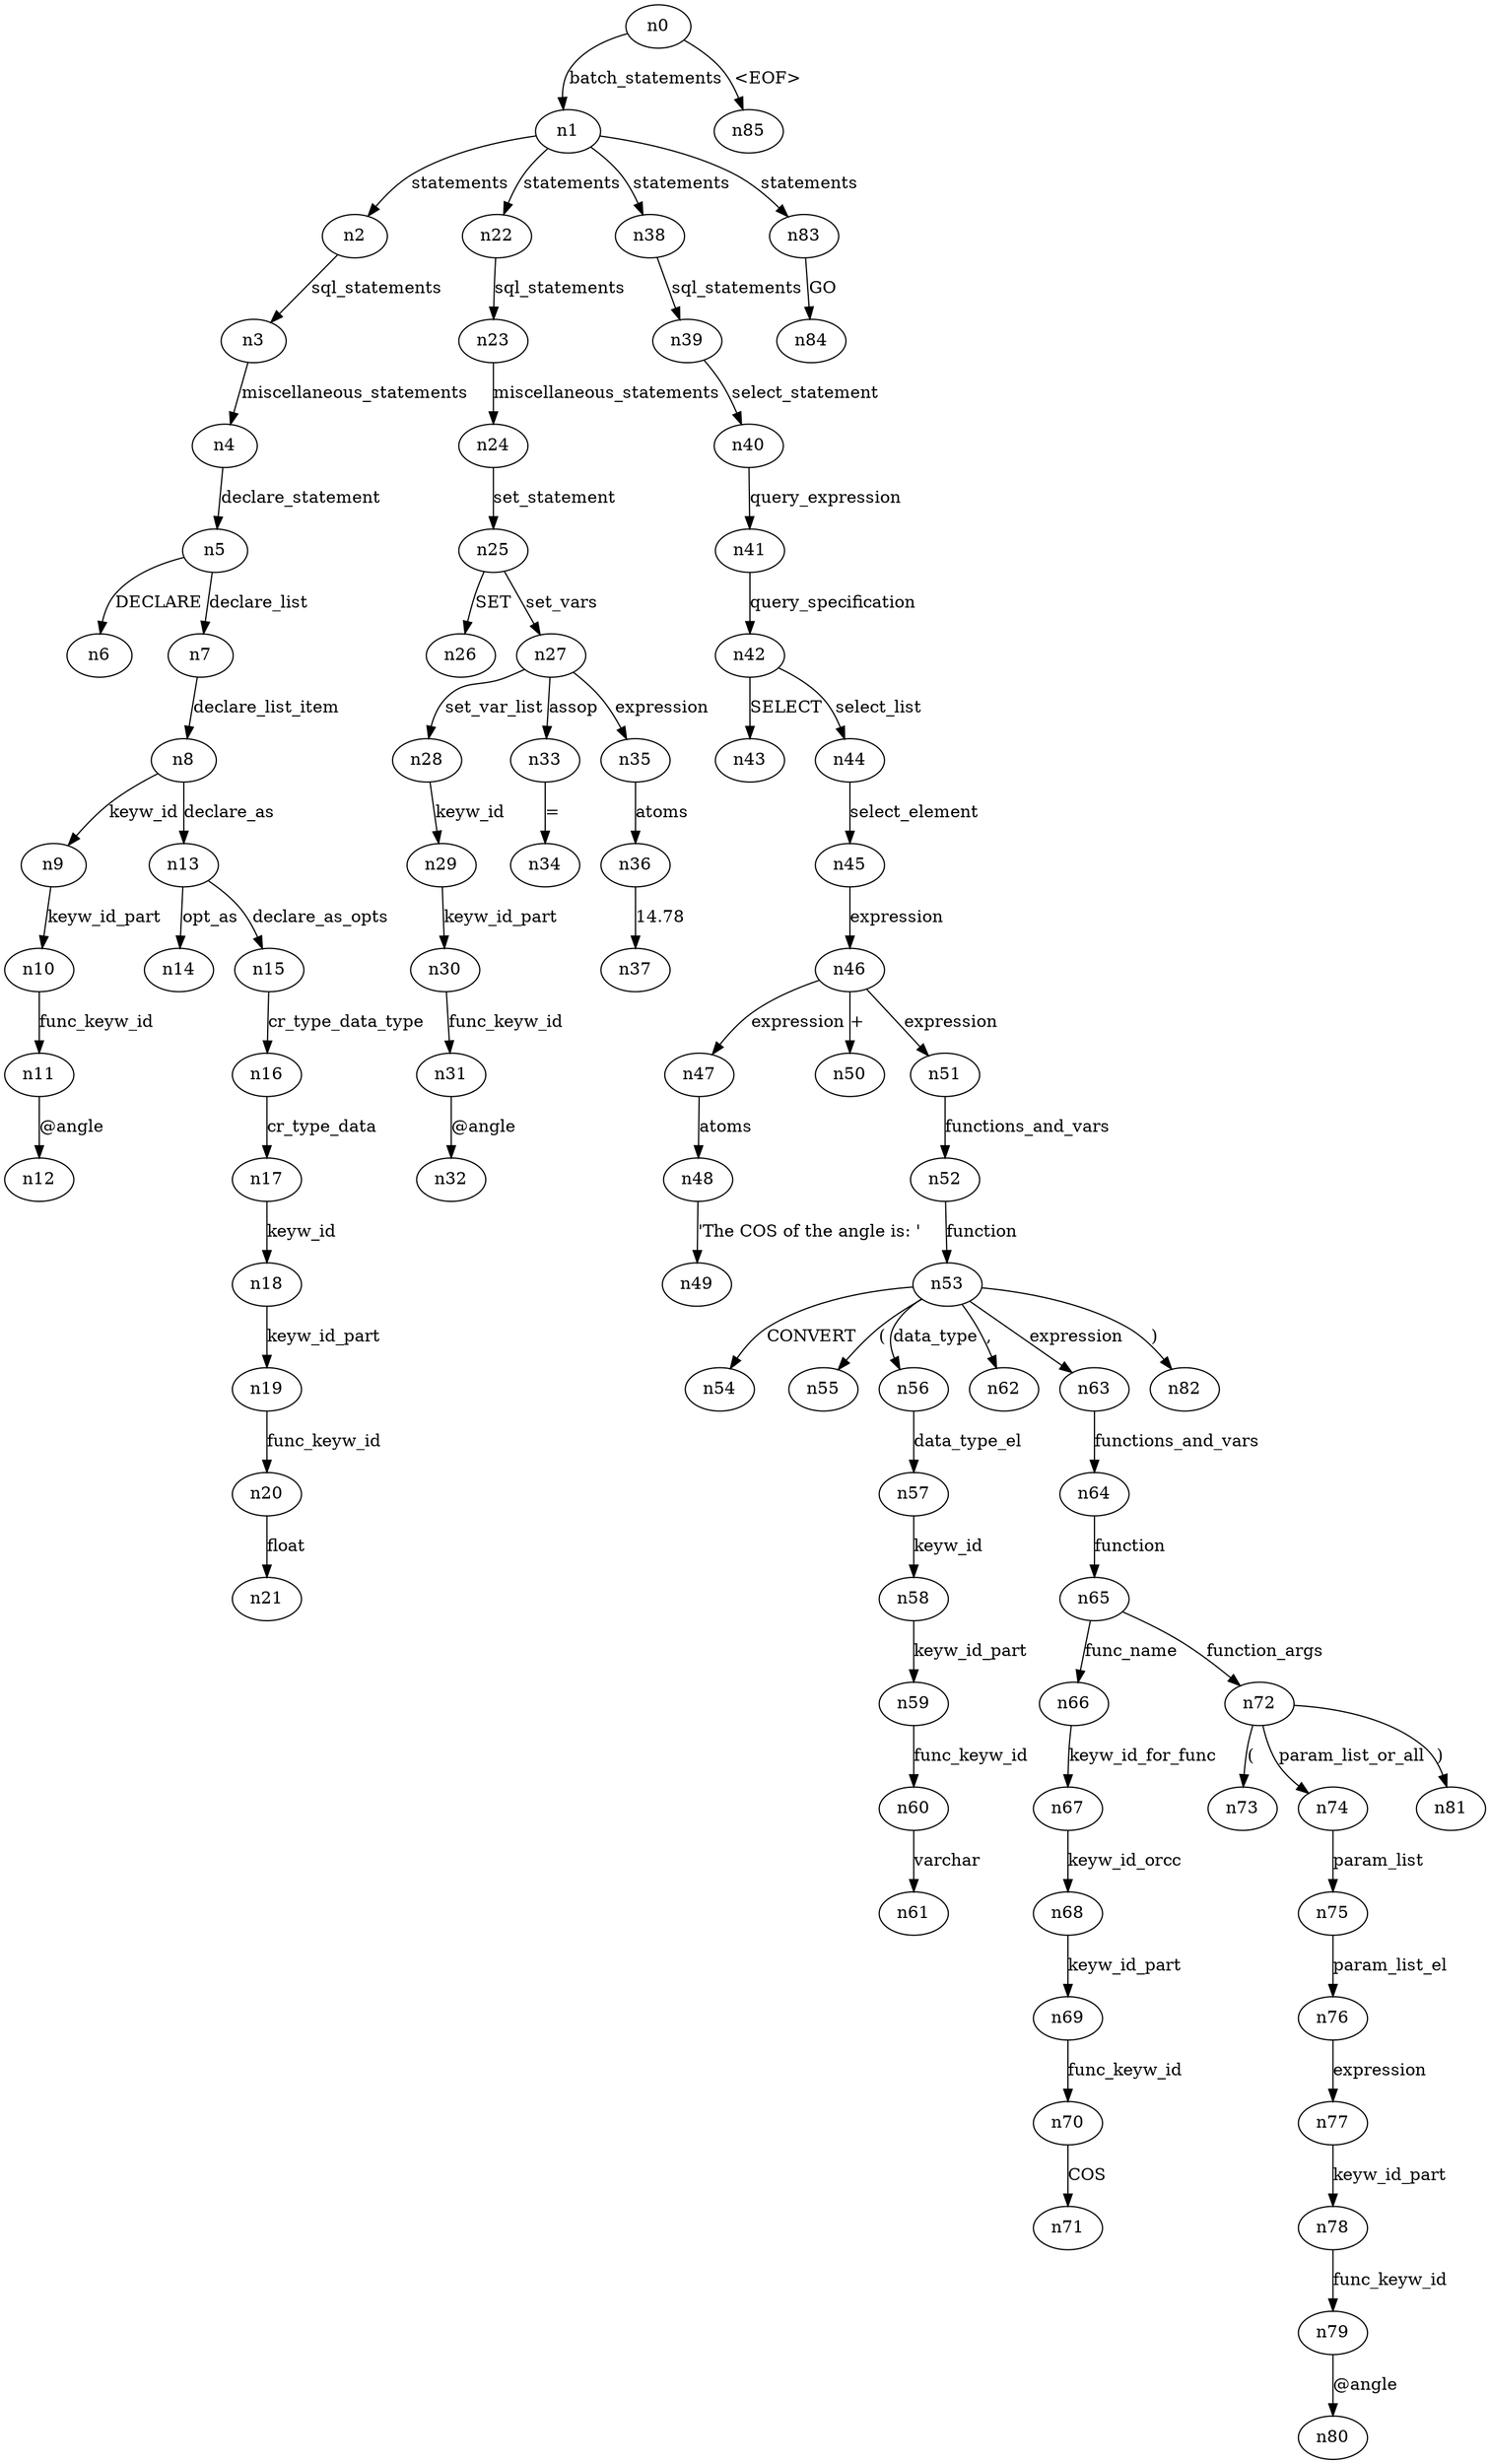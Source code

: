 digraph ParseTree {
  n0 -> n1 [label="batch_statements"];
  n1 -> n2 [label="statements"];
  n2 -> n3 [label="sql_statements"];
  n3 -> n4 [label="miscellaneous_statements"];
  n4 -> n5 [label="declare_statement"];
  n5 -> n6 [label="DECLARE"];
  n5 -> n7 [label="declare_list"];
  n7 -> n8 [label="declare_list_item"];
  n8 -> n9 [label="keyw_id"];
  n9 -> n10 [label="keyw_id_part"];
  n10 -> n11 [label="func_keyw_id"];
  n11 -> n12 [label="@angle"];
  n8 -> n13 [label="declare_as"];
  n13 -> n14 [label="opt_as"];
  n13 -> n15 [label="declare_as_opts"];
  n15 -> n16 [label="cr_type_data_type"];
  n16 -> n17 [label="cr_type_data"];
  n17 -> n18 [label="keyw_id"];
  n18 -> n19 [label="keyw_id_part"];
  n19 -> n20 [label="func_keyw_id"];
  n20 -> n21 [label="float"];
  n1 -> n22 [label="statements"];
  n22 -> n23 [label="sql_statements"];
  n23 -> n24 [label="miscellaneous_statements"];
  n24 -> n25 [label="set_statement"];
  n25 -> n26 [label="SET"];
  n25 -> n27 [label="set_vars"];
  n27 -> n28 [label="set_var_list"];
  n28 -> n29 [label="keyw_id"];
  n29 -> n30 [label="keyw_id_part"];
  n30 -> n31 [label="func_keyw_id"];
  n31 -> n32 [label="@angle"];
  n27 -> n33 [label="assop"];
  n33 -> n34 [label="="];
  n27 -> n35 [label="expression"];
  n35 -> n36 [label="atoms"];
  n36 -> n37 [label="14.78"];
  n1 -> n38 [label="statements"];
  n38 -> n39 [label="sql_statements"];
  n39 -> n40 [label="select_statement"];
  n40 -> n41 [label="query_expression"];
  n41 -> n42 [label="query_specification"];
  n42 -> n43 [label="SELECT"];
  n42 -> n44 [label="select_list"];
  n44 -> n45 [label="select_element"];
  n45 -> n46 [label="expression"];
  n46 -> n47 [label="expression"];
  n47 -> n48 [label="atoms"];
  n48 -> n49 [label="'The COS of the angle is: '"];
  n46 -> n50 [label="+"];
  n46 -> n51 [label="expression"];
  n51 -> n52 [label="functions_and_vars"];
  n52 -> n53 [label="function"];
  n53 -> n54 [label="CONVERT"];
  n53 -> n55 [label="("];
  n53 -> n56 [label="data_type"];
  n56 -> n57 [label="data_type_el"];
  n57 -> n58 [label="keyw_id"];
  n58 -> n59 [label="keyw_id_part"];
  n59 -> n60 [label="func_keyw_id"];
  n60 -> n61 [label="varchar"];
  n53 -> n62 [label=","];
  n53 -> n63 [label="expression"];
  n63 -> n64 [label="functions_and_vars"];
  n64 -> n65 [label="function"];
  n65 -> n66 [label="func_name"];
  n66 -> n67 [label="keyw_id_for_func"];
  n67 -> n68 [label="keyw_id_orcc"];
  n68 -> n69 [label="keyw_id_part"];
  n69 -> n70 [label="func_keyw_id"];
  n70 -> n71 [label="COS"];
  n65 -> n72 [label="function_args"];
  n72 -> n73 [label="("];
  n72 -> n74 [label="param_list_or_all"];
  n74 -> n75 [label="param_list"];
  n75 -> n76 [label="param_list_el"];
  n76 -> n77 [label="expression"];
  n77 -> n78 [label="keyw_id_part"];
  n78 -> n79 [label="func_keyw_id"];
  n79 -> n80 [label="@angle"];
  n72 -> n81 [label=")"];
  n53 -> n82 [label=")"];
  n1 -> n83 [label="statements"];
  n83 -> n84 [label="GO"];
  n0 -> n85 [label="<EOF>"];
}